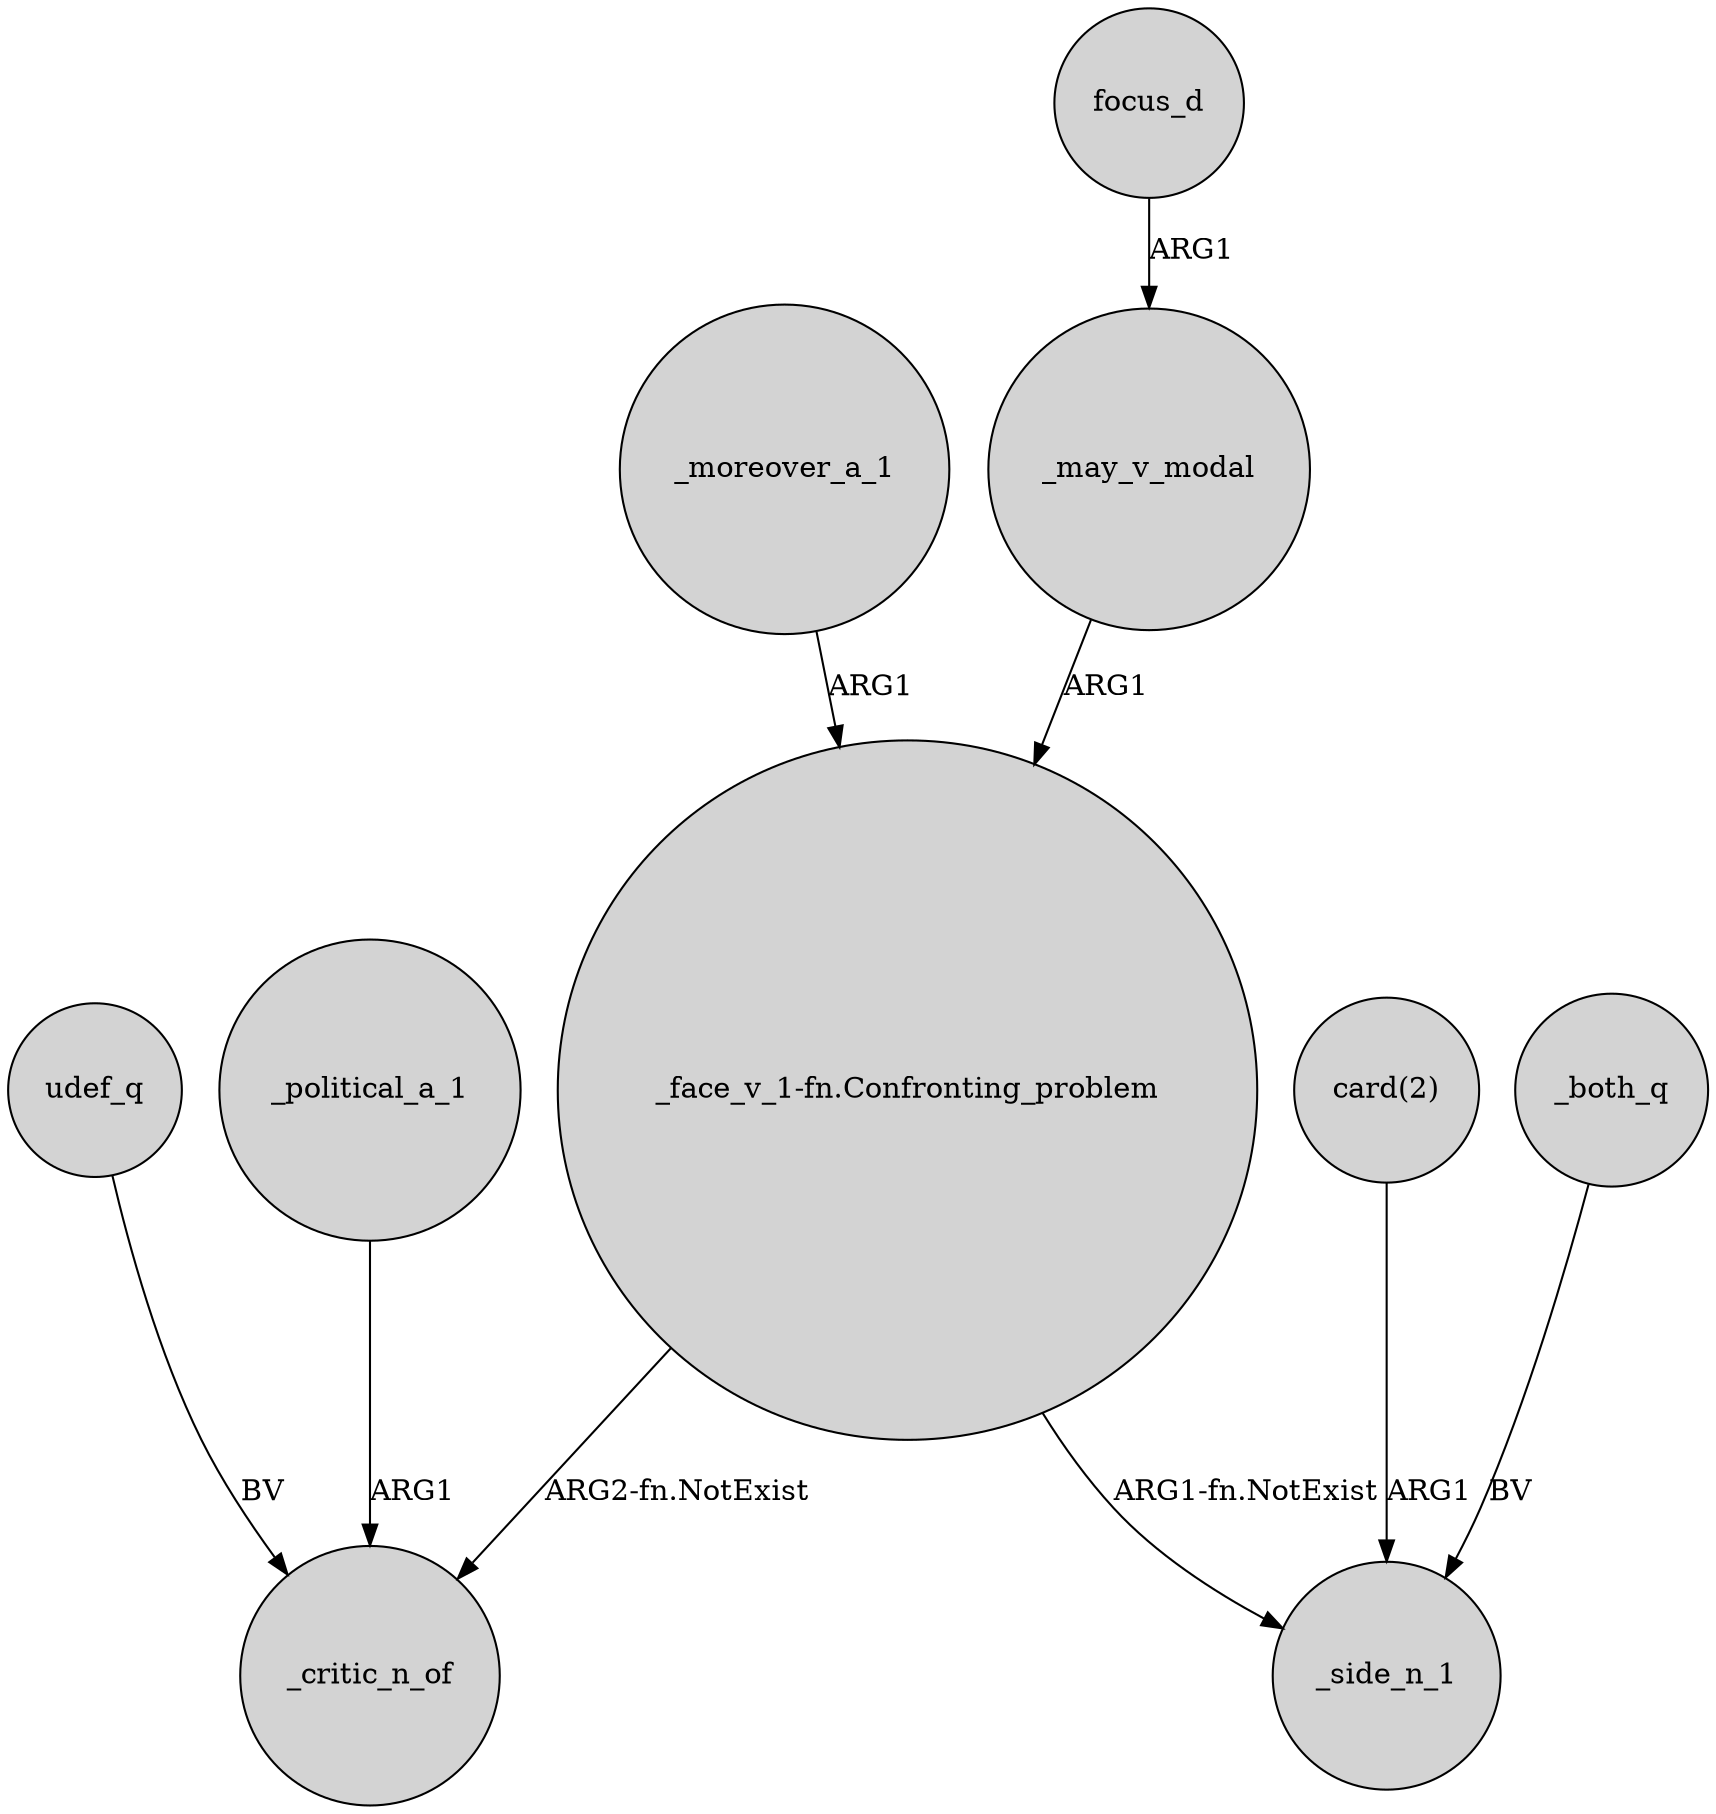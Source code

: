 digraph {
	node [shape=circle style=filled]
	"_face_v_1-fn.Confronting_problem" -> _critic_n_of [label="ARG2-fn.NotExist"]
	_political_a_1 -> _critic_n_of [label=ARG1]
	"card(2)" -> _side_n_1 [label=ARG1]
	_both_q -> _side_n_1 [label=BV]
	udef_q -> _critic_n_of [label=BV]
	_moreover_a_1 -> "_face_v_1-fn.Confronting_problem" [label=ARG1]
	focus_d -> _may_v_modal [label=ARG1]
	_may_v_modal -> "_face_v_1-fn.Confronting_problem" [label=ARG1]
	"_face_v_1-fn.Confronting_problem" -> _side_n_1 [label="ARG1-fn.NotExist"]
}
